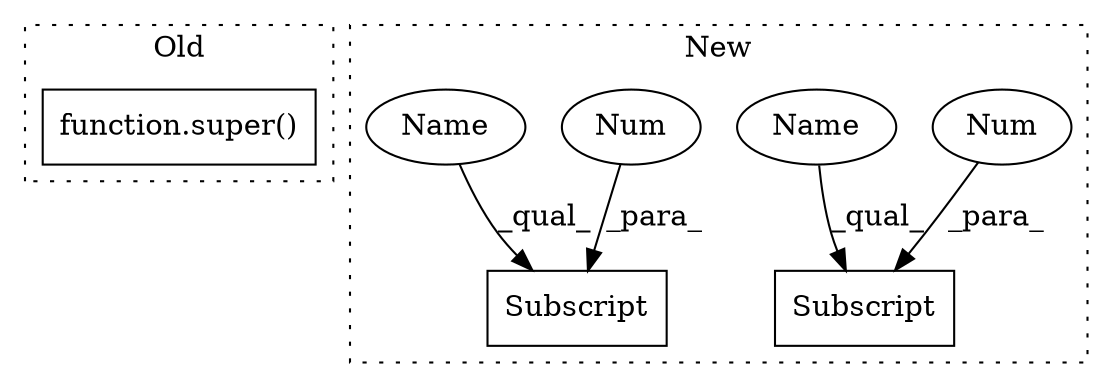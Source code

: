 digraph G {
subgraph cluster0 {
1 [label="function.super()" a="75" s="158,176" l="6,1" shape="box"];
label = "Old";
style="dotted";
}
subgraph cluster1 {
2 [label="Subscript" a="63" s="3486,0" l="12,0" shape="box"];
3 [label="Num" a="76" s="3496" l="1" shape="ellipse"];
4 [label="Subscript" a="63" s="3348,0" l="12,0" shape="box"];
5 [label="Num" a="76" s="3358" l="1" shape="ellipse"];
6 [label="Name" a="87" s="3348" l="9" shape="ellipse"];
7 [label="Name" a="87" s="3486" l="9" shape="ellipse"];
label = "New";
style="dotted";
}
3 -> 2 [label="_para_"];
5 -> 4 [label="_para_"];
6 -> 4 [label="_qual_"];
7 -> 2 [label="_qual_"];
}